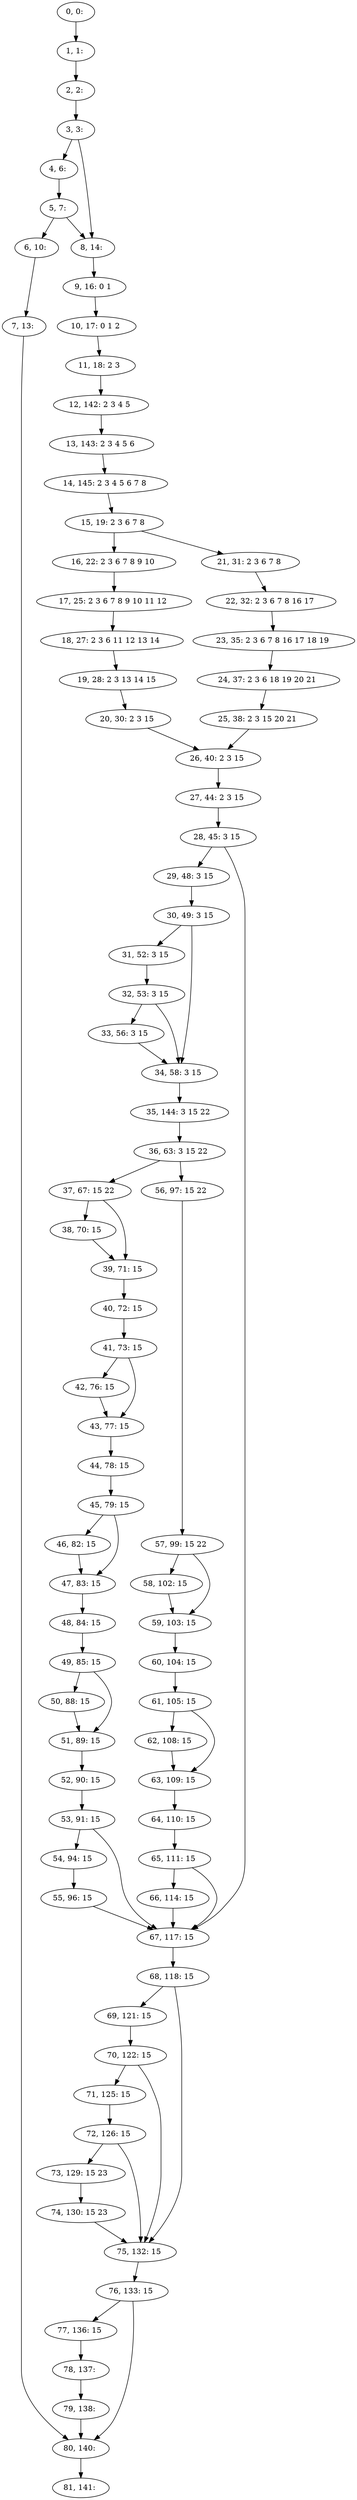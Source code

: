 digraph G {
0[label="0, 0: "];
1[label="1, 1: "];
2[label="2, 2: "];
3[label="3, 3: "];
4[label="4, 6: "];
5[label="5, 7: "];
6[label="6, 10: "];
7[label="7, 13: "];
8[label="8, 14: "];
9[label="9, 16: 0 1 "];
10[label="10, 17: 0 1 2 "];
11[label="11, 18: 2 3 "];
12[label="12, 142: 2 3 4 5 "];
13[label="13, 143: 2 3 4 5 6 "];
14[label="14, 145: 2 3 4 5 6 7 8 "];
15[label="15, 19: 2 3 6 7 8 "];
16[label="16, 22: 2 3 6 7 8 9 10 "];
17[label="17, 25: 2 3 6 7 8 9 10 11 12 "];
18[label="18, 27: 2 3 6 11 12 13 14 "];
19[label="19, 28: 2 3 13 14 15 "];
20[label="20, 30: 2 3 15 "];
21[label="21, 31: 2 3 6 7 8 "];
22[label="22, 32: 2 3 6 7 8 16 17 "];
23[label="23, 35: 2 3 6 7 8 16 17 18 19 "];
24[label="24, 37: 2 3 6 18 19 20 21 "];
25[label="25, 38: 2 3 15 20 21 "];
26[label="26, 40: 2 3 15 "];
27[label="27, 44: 2 3 15 "];
28[label="28, 45: 3 15 "];
29[label="29, 48: 3 15 "];
30[label="30, 49: 3 15 "];
31[label="31, 52: 3 15 "];
32[label="32, 53: 3 15 "];
33[label="33, 56: 3 15 "];
34[label="34, 58: 3 15 "];
35[label="35, 144: 3 15 22 "];
36[label="36, 63: 3 15 22 "];
37[label="37, 67: 15 22 "];
38[label="38, 70: 15 "];
39[label="39, 71: 15 "];
40[label="40, 72: 15 "];
41[label="41, 73: 15 "];
42[label="42, 76: 15 "];
43[label="43, 77: 15 "];
44[label="44, 78: 15 "];
45[label="45, 79: 15 "];
46[label="46, 82: 15 "];
47[label="47, 83: 15 "];
48[label="48, 84: 15 "];
49[label="49, 85: 15 "];
50[label="50, 88: 15 "];
51[label="51, 89: 15 "];
52[label="52, 90: 15 "];
53[label="53, 91: 15 "];
54[label="54, 94: 15 "];
55[label="55, 96: 15 "];
56[label="56, 97: 15 22 "];
57[label="57, 99: 15 22 "];
58[label="58, 102: 15 "];
59[label="59, 103: 15 "];
60[label="60, 104: 15 "];
61[label="61, 105: 15 "];
62[label="62, 108: 15 "];
63[label="63, 109: 15 "];
64[label="64, 110: 15 "];
65[label="65, 111: 15 "];
66[label="66, 114: 15 "];
67[label="67, 117: 15 "];
68[label="68, 118: 15 "];
69[label="69, 121: 15 "];
70[label="70, 122: 15 "];
71[label="71, 125: 15 "];
72[label="72, 126: 15 "];
73[label="73, 129: 15 23 "];
74[label="74, 130: 15 23 "];
75[label="75, 132: 15 "];
76[label="76, 133: 15 "];
77[label="77, 136: 15 "];
78[label="78, 137: "];
79[label="79, 138: "];
80[label="80, 140: "];
81[label="81, 141: "];
0->1 ;
1->2 ;
2->3 ;
3->4 ;
3->8 ;
4->5 ;
5->6 ;
5->8 ;
6->7 ;
7->80 ;
8->9 ;
9->10 ;
10->11 ;
11->12 ;
12->13 ;
13->14 ;
14->15 ;
15->16 ;
15->21 ;
16->17 ;
17->18 ;
18->19 ;
19->20 ;
20->26 ;
21->22 ;
22->23 ;
23->24 ;
24->25 ;
25->26 ;
26->27 ;
27->28 ;
28->29 ;
28->67 ;
29->30 ;
30->31 ;
30->34 ;
31->32 ;
32->33 ;
32->34 ;
33->34 ;
34->35 ;
35->36 ;
36->37 ;
36->56 ;
37->38 ;
37->39 ;
38->39 ;
39->40 ;
40->41 ;
41->42 ;
41->43 ;
42->43 ;
43->44 ;
44->45 ;
45->46 ;
45->47 ;
46->47 ;
47->48 ;
48->49 ;
49->50 ;
49->51 ;
50->51 ;
51->52 ;
52->53 ;
53->54 ;
53->67 ;
54->55 ;
55->67 ;
56->57 ;
57->58 ;
57->59 ;
58->59 ;
59->60 ;
60->61 ;
61->62 ;
61->63 ;
62->63 ;
63->64 ;
64->65 ;
65->66 ;
65->67 ;
66->67 ;
67->68 ;
68->69 ;
68->75 ;
69->70 ;
70->71 ;
70->75 ;
71->72 ;
72->73 ;
72->75 ;
73->74 ;
74->75 ;
75->76 ;
76->77 ;
76->80 ;
77->78 ;
78->79 ;
79->80 ;
80->81 ;
}

